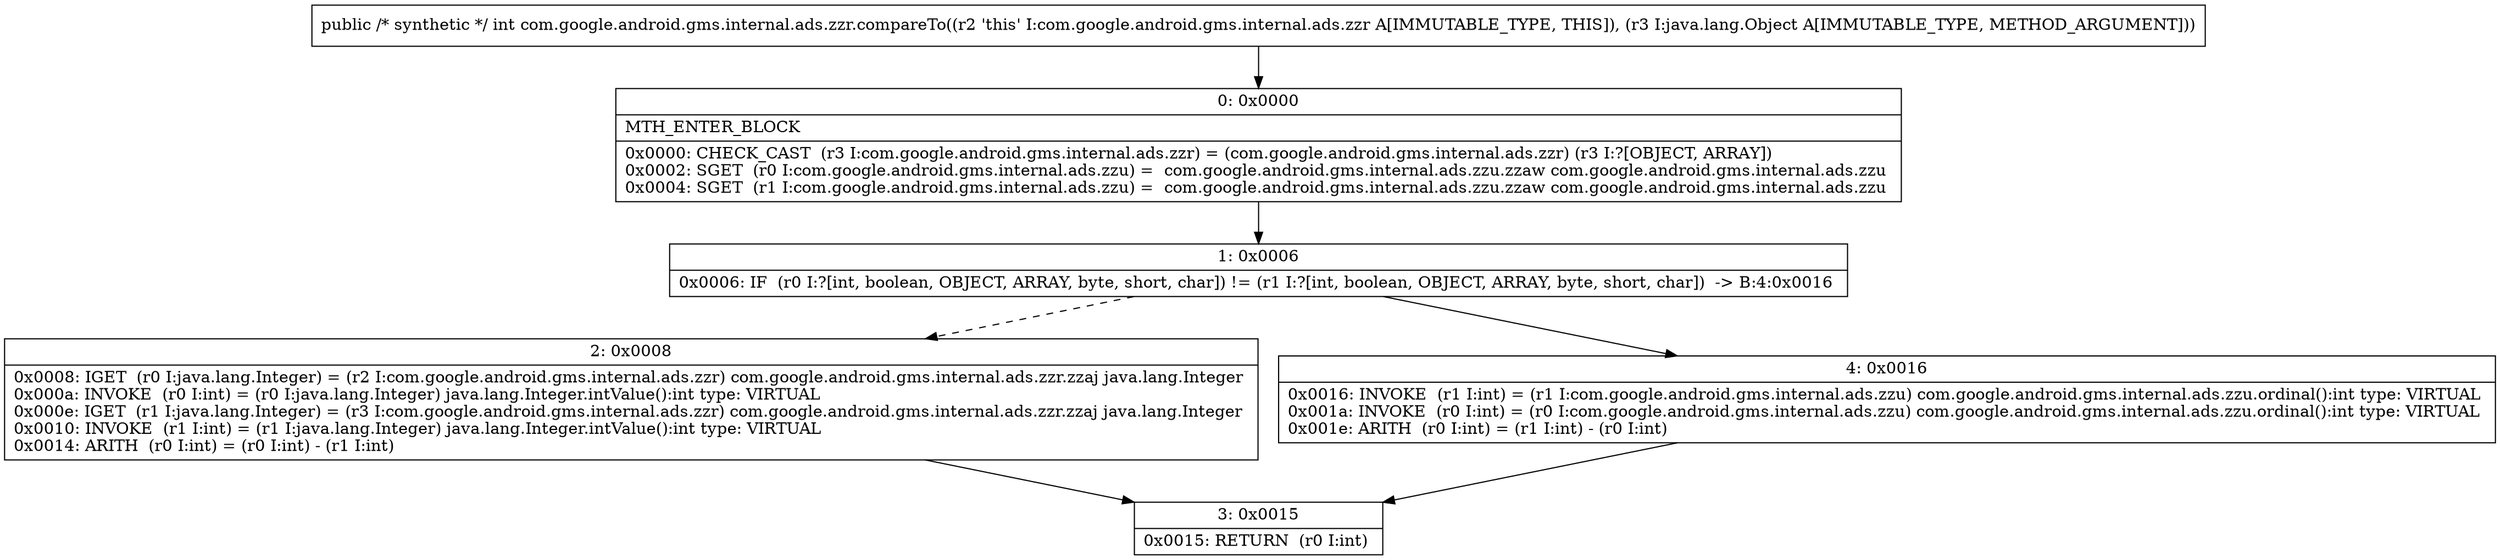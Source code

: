 digraph "CFG forcom.google.android.gms.internal.ads.zzr.compareTo(Ljava\/lang\/Object;)I" {
Node_0 [shape=record,label="{0\:\ 0x0000|MTH_ENTER_BLOCK\l|0x0000: CHECK_CAST  (r3 I:com.google.android.gms.internal.ads.zzr) = (com.google.android.gms.internal.ads.zzr) (r3 I:?[OBJECT, ARRAY]) \l0x0002: SGET  (r0 I:com.google.android.gms.internal.ads.zzu) =  com.google.android.gms.internal.ads.zzu.zzaw com.google.android.gms.internal.ads.zzu \l0x0004: SGET  (r1 I:com.google.android.gms.internal.ads.zzu) =  com.google.android.gms.internal.ads.zzu.zzaw com.google.android.gms.internal.ads.zzu \l}"];
Node_1 [shape=record,label="{1\:\ 0x0006|0x0006: IF  (r0 I:?[int, boolean, OBJECT, ARRAY, byte, short, char]) != (r1 I:?[int, boolean, OBJECT, ARRAY, byte, short, char])  \-\> B:4:0x0016 \l}"];
Node_2 [shape=record,label="{2\:\ 0x0008|0x0008: IGET  (r0 I:java.lang.Integer) = (r2 I:com.google.android.gms.internal.ads.zzr) com.google.android.gms.internal.ads.zzr.zzaj java.lang.Integer \l0x000a: INVOKE  (r0 I:int) = (r0 I:java.lang.Integer) java.lang.Integer.intValue():int type: VIRTUAL \l0x000e: IGET  (r1 I:java.lang.Integer) = (r3 I:com.google.android.gms.internal.ads.zzr) com.google.android.gms.internal.ads.zzr.zzaj java.lang.Integer \l0x0010: INVOKE  (r1 I:int) = (r1 I:java.lang.Integer) java.lang.Integer.intValue():int type: VIRTUAL \l0x0014: ARITH  (r0 I:int) = (r0 I:int) \- (r1 I:int) \l}"];
Node_3 [shape=record,label="{3\:\ 0x0015|0x0015: RETURN  (r0 I:int) \l}"];
Node_4 [shape=record,label="{4\:\ 0x0016|0x0016: INVOKE  (r1 I:int) = (r1 I:com.google.android.gms.internal.ads.zzu) com.google.android.gms.internal.ads.zzu.ordinal():int type: VIRTUAL \l0x001a: INVOKE  (r0 I:int) = (r0 I:com.google.android.gms.internal.ads.zzu) com.google.android.gms.internal.ads.zzu.ordinal():int type: VIRTUAL \l0x001e: ARITH  (r0 I:int) = (r1 I:int) \- (r0 I:int) \l}"];
MethodNode[shape=record,label="{public \/* synthetic *\/ int com.google.android.gms.internal.ads.zzr.compareTo((r2 'this' I:com.google.android.gms.internal.ads.zzr A[IMMUTABLE_TYPE, THIS]), (r3 I:java.lang.Object A[IMMUTABLE_TYPE, METHOD_ARGUMENT])) }"];
MethodNode -> Node_0;
Node_0 -> Node_1;
Node_1 -> Node_2[style=dashed];
Node_1 -> Node_4;
Node_2 -> Node_3;
Node_4 -> Node_3;
}

